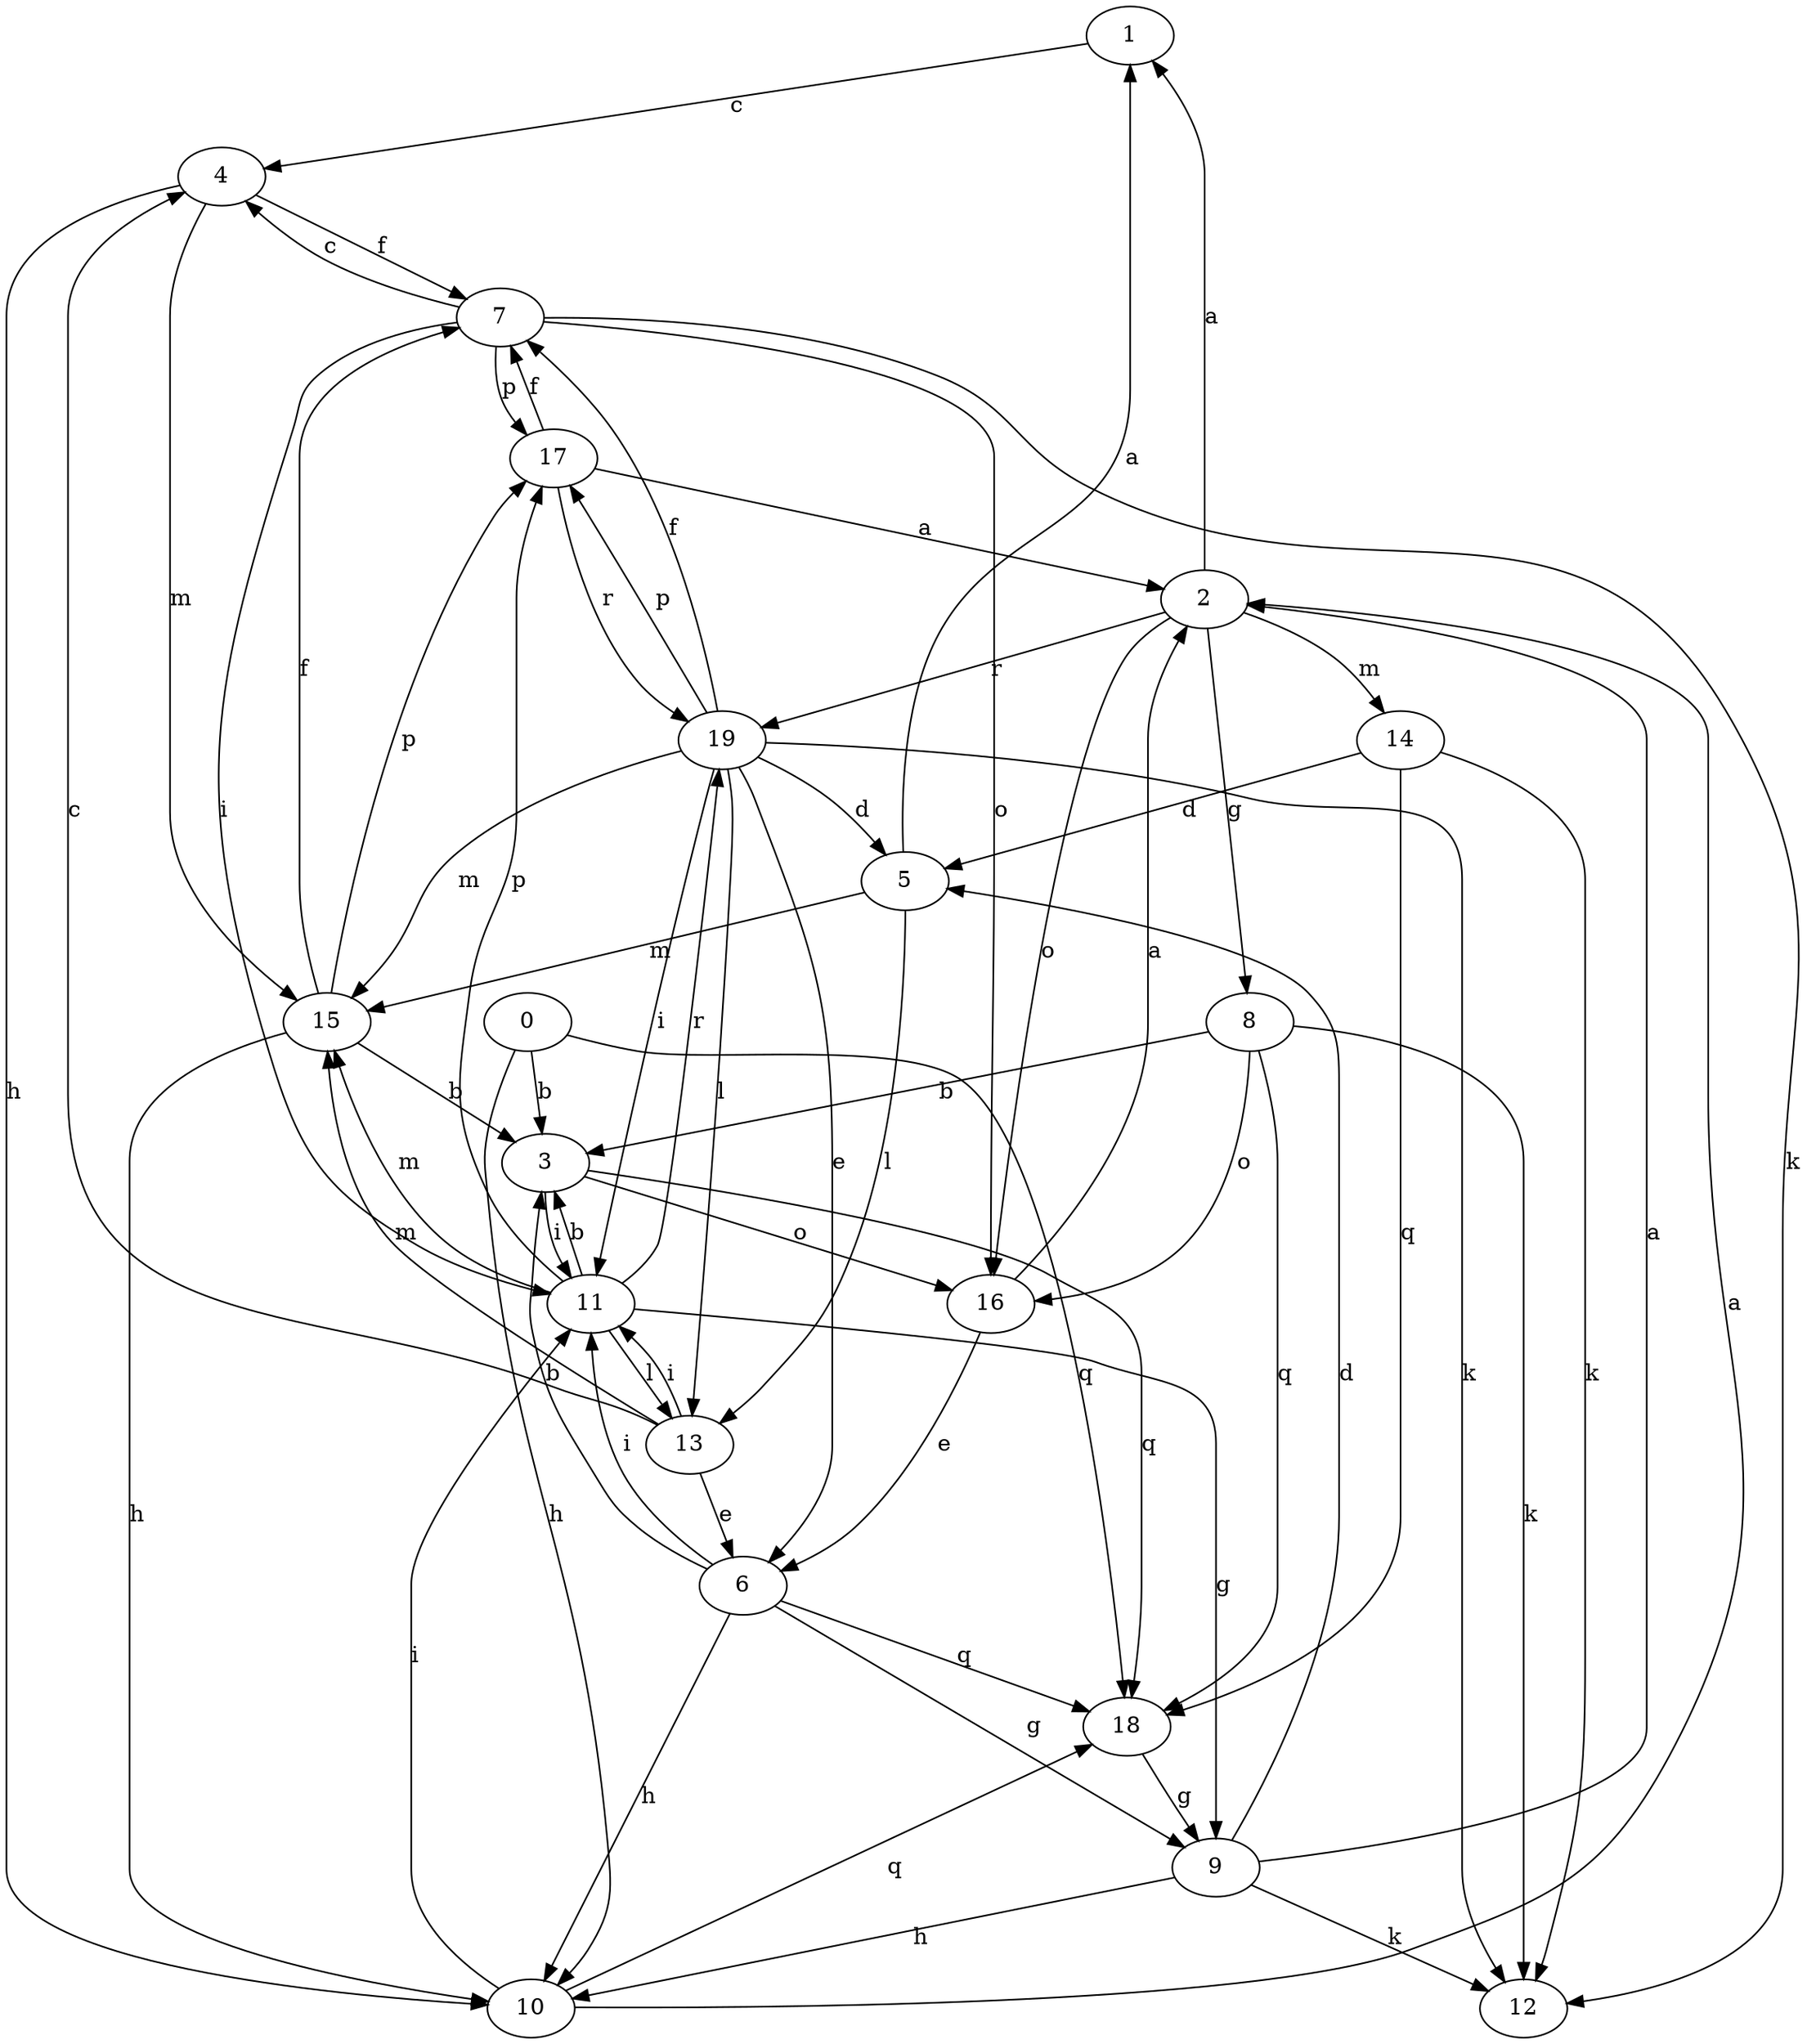 strict digraph  {
1;
2;
0;
3;
4;
5;
6;
7;
8;
9;
10;
11;
12;
13;
14;
15;
16;
17;
18;
19;
1 -> 4  [label=c];
2 -> 1  [label=a];
2 -> 8  [label=g];
2 -> 14  [label=m];
2 -> 16  [label=o];
2 -> 19  [label=r];
0 -> 3  [label=b];
0 -> 10  [label=h];
0 -> 18  [label=q];
3 -> 11  [label=i];
3 -> 16  [label=o];
3 -> 18  [label=q];
4 -> 7  [label=f];
4 -> 10  [label=h];
4 -> 15  [label=m];
5 -> 1  [label=a];
5 -> 13  [label=l];
5 -> 15  [label=m];
6 -> 3  [label=b];
6 -> 9  [label=g];
6 -> 10  [label=h];
6 -> 11  [label=i];
6 -> 18  [label=q];
7 -> 4  [label=c];
7 -> 11  [label=i];
7 -> 12  [label=k];
7 -> 16  [label=o];
7 -> 17  [label=p];
8 -> 3  [label=b];
8 -> 12  [label=k];
8 -> 16  [label=o];
8 -> 18  [label=q];
9 -> 2  [label=a];
9 -> 5  [label=d];
9 -> 10  [label=h];
9 -> 12  [label=k];
10 -> 2  [label=a];
10 -> 11  [label=i];
10 -> 18  [label=q];
11 -> 3  [label=b];
11 -> 9  [label=g];
11 -> 13  [label=l];
11 -> 15  [label=m];
11 -> 17  [label=p];
11 -> 19  [label=r];
13 -> 4  [label=c];
13 -> 6  [label=e];
13 -> 11  [label=i];
13 -> 15  [label=m];
14 -> 5  [label=d];
14 -> 12  [label=k];
14 -> 18  [label=q];
15 -> 3  [label=b];
15 -> 7  [label=f];
15 -> 10  [label=h];
15 -> 17  [label=p];
16 -> 2  [label=a];
16 -> 6  [label=e];
17 -> 2  [label=a];
17 -> 7  [label=f];
17 -> 19  [label=r];
18 -> 9  [label=g];
19 -> 5  [label=d];
19 -> 6  [label=e];
19 -> 7  [label=f];
19 -> 11  [label=i];
19 -> 12  [label=k];
19 -> 13  [label=l];
19 -> 15  [label=m];
19 -> 17  [label=p];
}
